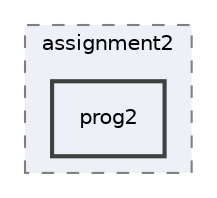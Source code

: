 digraph "/home/diogo/Universidade/Mestrado/1ºAno/2ºSemestre/CLE/CLE_T3G3/assignment2/prog2"
{
 // LATEX_PDF_SIZE
  edge [fontname="Helvetica",fontsize="10",labelfontname="Helvetica",labelfontsize="10"];
  node [fontname="Helvetica",fontsize="10",shape=record];
  compound=true
  subgraph clusterdir_23008a394111e2da4e52ce6dea7639d8 {
    graph [ bgcolor="#edf0f7", pencolor="grey50", style="filled,dashed,", label="assignment2", fontname="Helvetica", fontsize="10", URL="dir_23008a394111e2da4e52ce6dea7639d8.html"]
  dir_01ba88342353b5e0607d87fd8ed43799 [shape=box, label="prog2", style="filled,bold,", fillcolor="#edf0f7", color="grey25", URL="dir_01ba88342353b5e0607d87fd8ed43799.html"];
  }
}
